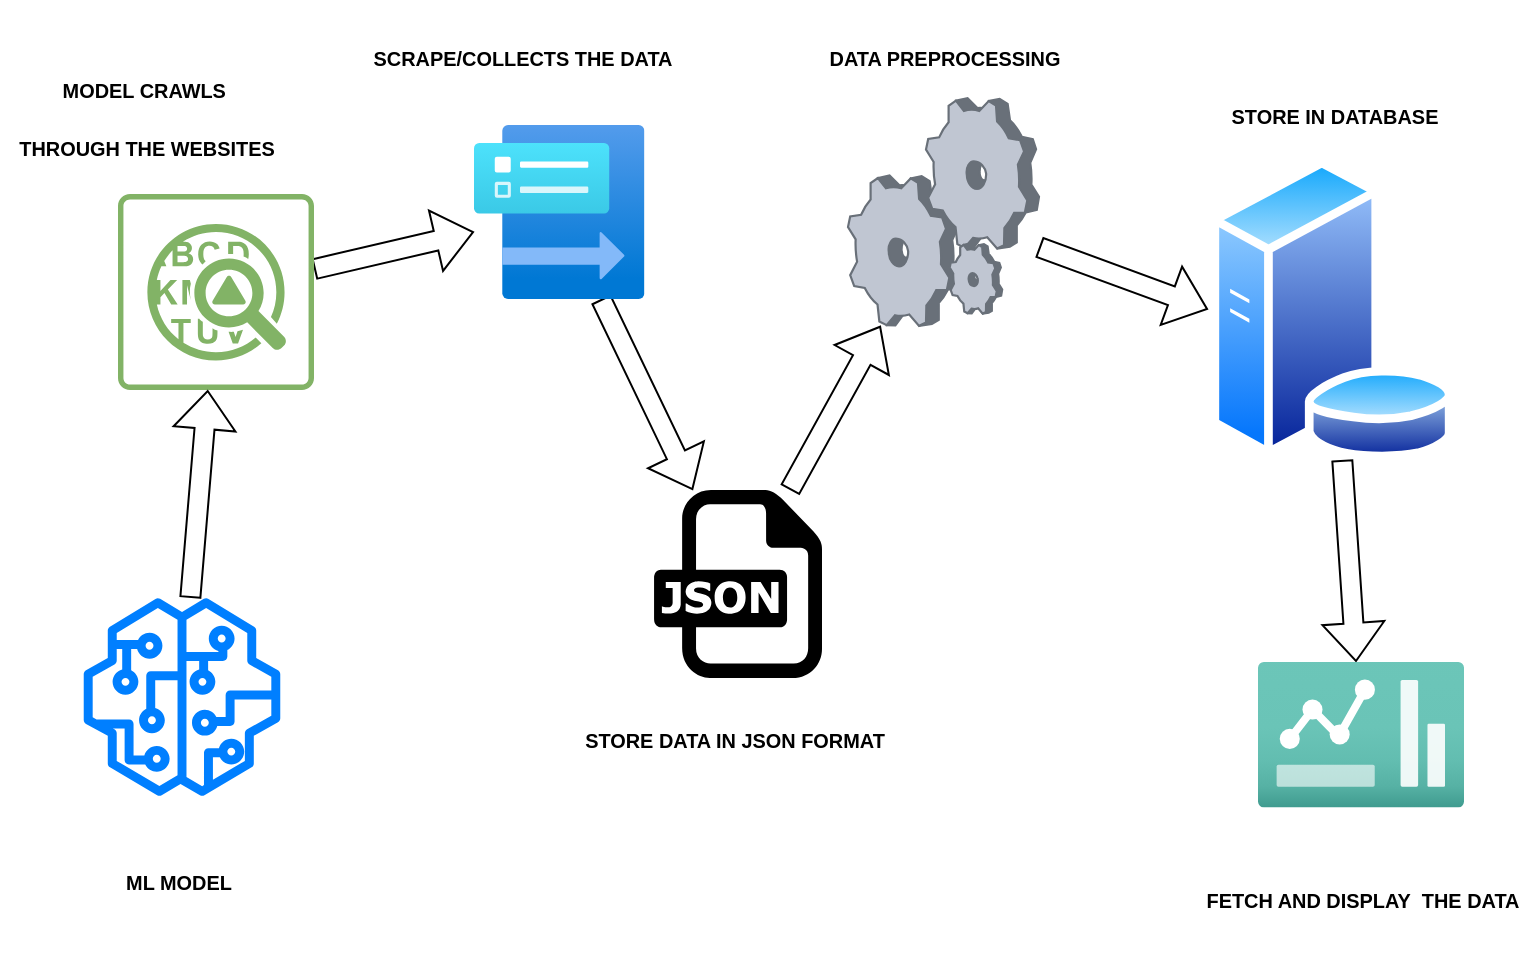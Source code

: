 <mxfile version="24.7.14">
  <diagram name="Page-1" id="rnu4Nlgk-CN_jFhoVj5D">
    <mxGraphModel dx="1762" dy="831" grid="0" gridSize="10" guides="1" tooltips="1" connect="1" arrows="1" fold="1" page="1" pageScale="1" pageWidth="850" pageHeight="1100" background="#ffffff" math="0" shadow="0">
      <root>
        <mxCell id="0" />
        <mxCell id="1" parent="0" />
        <mxCell id="ro-nWM6RniB9RRu4R_Dr-2" value="" style="rounded=0;orthogonalLoop=1;jettySize=auto;html=1;shape=flexArrow;" edge="1" parent="1" source="FfnxhRVmFmz3ayBUW8Ok-4" target="FfnxhRVmFmz3ayBUW8Ok-5">
          <mxGeometry relative="1" as="geometry" />
        </mxCell>
        <mxCell id="FfnxhRVmFmz3ayBUW8Ok-4" value="" style="sketch=0;points=[[0.015,0.015,0],[0.985,0.015,0],[0.985,0.985,0],[0.015,0.985,0],[0.25,0,0],[0.5,0,0],[0.75,0,0],[1,0.25,0],[1,0.5,0],[1,0.75,0],[0.75,1,0],[0.5,1,0],[0.25,1,0],[0,0.75,0],[0,0.5,0],[0,0.25,0]];verticalLabelPosition=bottom;html=1;verticalAlign=top;aspect=fixed;align=center;pointerEvents=1;shape=mxgraph.cisco19.rect;prIcon=anomaly_detection;fillColor=none;strokeColor=#82b366;" parent="1" vertex="1">
          <mxGeometry x="102.0" y="303" width="98" height="98" as="geometry" />
        </mxCell>
        <mxCell id="ro-nWM6RniB9RRu4R_Dr-4" value="" style="rounded=0;orthogonalLoop=1;jettySize=auto;html=1;shape=flexArrow;" edge="1" parent="1" source="FfnxhRVmFmz3ayBUW8Ok-5" target="FfnxhRVmFmz3ayBUW8Ok-6">
          <mxGeometry relative="1" as="geometry">
            <mxPoint x="326.605" y="451" as="targetPoint" />
          </mxGeometry>
        </mxCell>
        <mxCell id="FfnxhRVmFmz3ayBUW8Ok-5" value="" style="image;aspect=fixed;html=1;points=[];align=center;fontSize=12;image=img/lib/azure2/other/Data_Collection_Rules.svg;" parent="1" vertex="1">
          <mxGeometry x="280" y="268.5" width="85.21" height="87" as="geometry" />
        </mxCell>
        <mxCell id="ro-nWM6RniB9RRu4R_Dr-5" style="rounded=0;orthogonalLoop=1;jettySize=auto;html=1;shape=flexArrow;" edge="1" parent="1" source="FfnxhRVmFmz3ayBUW8Ok-6" target="FfnxhRVmFmz3ayBUW8Ok-7">
          <mxGeometry relative="1" as="geometry" />
        </mxCell>
        <mxCell id="FfnxhRVmFmz3ayBUW8Ok-6" value="" style="dashed=0;outlineConnect=0;html=1;align=center;labelPosition=center;verticalLabelPosition=bottom;verticalAlign=top;shape=mxgraph.weblogos.json" parent="1" vertex="1">
          <mxGeometry x="370" y="451" width="84" height="94" as="geometry" />
        </mxCell>
        <mxCell id="ro-nWM6RniB9RRu4R_Dr-7" style="rounded=0;orthogonalLoop=1;jettySize=auto;html=1;entryX=0;entryY=0.5;entryDx=0;entryDy=0;shape=flexArrow;" edge="1" parent="1" source="FfnxhRVmFmz3ayBUW8Ok-7" target="FfnxhRVmFmz3ayBUW8Ok-8">
          <mxGeometry relative="1" as="geometry" />
        </mxCell>
        <mxCell id="FfnxhRVmFmz3ayBUW8Ok-7" value="" style="verticalLabelPosition=bottom;sketch=0;aspect=fixed;html=1;verticalAlign=top;strokeColor=none;align=center;outlineConnect=0;shape=mxgraph.citrix.process;" parent="1" vertex="1">
          <mxGeometry x="467" y="255.07" width="95.5" height="113.86" as="geometry" />
        </mxCell>
        <mxCell id="FfnxhRVmFmz3ayBUW8Ok-27" value="" style="rounded=0;orthogonalLoop=1;jettySize=auto;html=1;shape=flexArrow;" parent="1" source="FfnxhRVmFmz3ayBUW8Ok-8" target="FfnxhRVmFmz3ayBUW8Ok-9" edge="1">
          <mxGeometry relative="1" as="geometry" />
        </mxCell>
        <mxCell id="FfnxhRVmFmz3ayBUW8Ok-8" value="" style="image;aspect=fixed;perimeter=ellipsePerimeter;html=1;align=center;shadow=0;dashed=0;spacingTop=3;image=img/lib/active_directory/database_server.svg;" parent="1" vertex="1">
          <mxGeometry x="647" y="285" width="124" height="151.21" as="geometry" />
        </mxCell>
        <mxCell id="FfnxhRVmFmz3ayBUW8Ok-9" value="" style="image;aspect=fixed;html=1;points=[];align=center;fontSize=12;image=img/lib/azure2/general/Dashboard2.svg;" parent="1" vertex="1">
          <mxGeometry x="672" y="537.0" width="103" height="72.71" as="geometry" />
        </mxCell>
        <mxCell id="FfnxhRVmFmz3ayBUW8Ok-11" value="" style="rounded=0;orthogonalLoop=1;jettySize=auto;html=1;fontColor=#FFFFFF;shape=flexArrow;fillColor=default;" parent="1" source="FfnxhRVmFmz3ayBUW8Ok-10" target="FfnxhRVmFmz3ayBUW8Ok-4" edge="1">
          <mxGeometry relative="1" as="geometry" />
        </mxCell>
        <mxCell id="FfnxhRVmFmz3ayBUW8Ok-10" value="" style="sketch=0;outlineConnect=0;dashed=0;verticalLabelPosition=bottom;verticalAlign=top;align=center;html=1;fontSize=12;fontStyle=1;aspect=fixed;pointerEvents=1;shape=mxgraph.aws4.sagemaker_model;fillColor=#007FFF;strokeColor=#9673a6;" parent="1" vertex="1">
          <mxGeometry x="84.5" y="505" width="99" height="99" as="geometry" />
        </mxCell>
        <mxCell id="ro-nWM6RniB9RRu4R_Dr-8" value="&lt;h5&gt;ML MODEL&lt;/h5&gt;" style="text;html=1;align=center;verticalAlign=middle;resizable=0;points=[];autosize=1;strokeColor=none;fillColor=none;" vertex="1" parent="1">
          <mxGeometry x="96" y="618" width="71" height="57" as="geometry" />
        </mxCell>
        <mxCell id="ro-nWM6RniB9RRu4R_Dr-9" value="&lt;h5 align=&quot;center&quot;&gt;&lt;font face=&quot;Helvetica&quot;&gt;MODEL CRAWLS&amp;nbsp;&lt;/font&gt;&lt;/h5&gt;&lt;h5 align=&quot;center&quot;&gt;&lt;font face=&quot;Helvetica&quot;&gt;THROUGH THE WEBSITES&lt;br&gt;&lt;/font&gt;&lt;/h5&gt;" style="text;html=1;align=center;verticalAlign=middle;resizable=0;points=[];autosize=1;strokeColor=none;fillColor=none;" vertex="1" parent="1">
          <mxGeometry x="43" y="223" width="146" height="86" as="geometry" />
        </mxCell>
        <mxCell id="ro-nWM6RniB9RRu4R_Dr-11" value="&lt;h5&gt;SCRAPE/COLLECTS THE DATA&lt;/h5&gt;" style="text;html=1;align=center;verticalAlign=middle;resizable=0;points=[];autosize=1;strokeColor=none;fillColor=none;" vertex="1" parent="1">
          <mxGeometry x="219" y="206" width="169" height="57" as="geometry" />
        </mxCell>
        <mxCell id="ro-nWM6RniB9RRu4R_Dr-12" value="&lt;h5&gt;STORE DATA IN JSON FORMAT&lt;/h5&gt;" style="text;html=1;align=center;verticalAlign=middle;resizable=0;points=[];autosize=1;strokeColor=none;fillColor=none;" vertex="1" parent="1">
          <mxGeometry x="324.5" y="547" width="171" height="57" as="geometry" />
        </mxCell>
        <mxCell id="ro-nWM6RniB9RRu4R_Dr-13" value="&lt;h5&gt;DATA PREPROCESSING&lt;/h5&gt;" style="text;html=1;align=center;verticalAlign=middle;resizable=0;points=[];autosize=1;strokeColor=none;fillColor=none;" vertex="1" parent="1">
          <mxGeometry x="447.25" y="206" width="135" height="57" as="geometry" />
        </mxCell>
        <mxCell id="ro-nWM6RniB9RRu4R_Dr-15" value="&lt;h5&gt;STORE IN DATABASE&lt;/h5&gt;" style="text;html=1;align=center;verticalAlign=middle;resizable=0;points=[];autosize=1;strokeColor=none;fillColor=none;" vertex="1" parent="1">
          <mxGeometry x="648" y="235" width="123" height="57" as="geometry" />
        </mxCell>
        <mxCell id="ro-nWM6RniB9RRu4R_Dr-16" value="&lt;h5&gt;FETCH AND DISPLAY&amp;nbsp; THE DATA&lt;/h5&gt;" style="text;html=1;align=center;verticalAlign=middle;resizable=0;points=[];autosize=1;strokeColor=none;fillColor=none;" vertex="1" parent="1">
          <mxGeometry x="635" y="627" width="177" height="57" as="geometry" />
        </mxCell>
      </root>
    </mxGraphModel>
  </diagram>
</mxfile>
